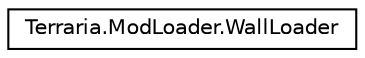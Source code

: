 digraph "Graphical Class Hierarchy"
{
 // LATEX_PDF_SIZE
  edge [fontname="Helvetica",fontsize="10",labelfontname="Helvetica",labelfontsize="10"];
  node [fontname="Helvetica",fontsize="10",shape=record];
  rankdir="LR";
  Node0 [label="Terraria.ModLoader.WallLoader",height=0.2,width=0.4,color="black", fillcolor="white", style="filled",URL="$class_terraria_1_1_mod_loader_1_1_wall_loader.html",tooltip="This serves as the central class from which wall-related functions are supported and carried out."];
}
